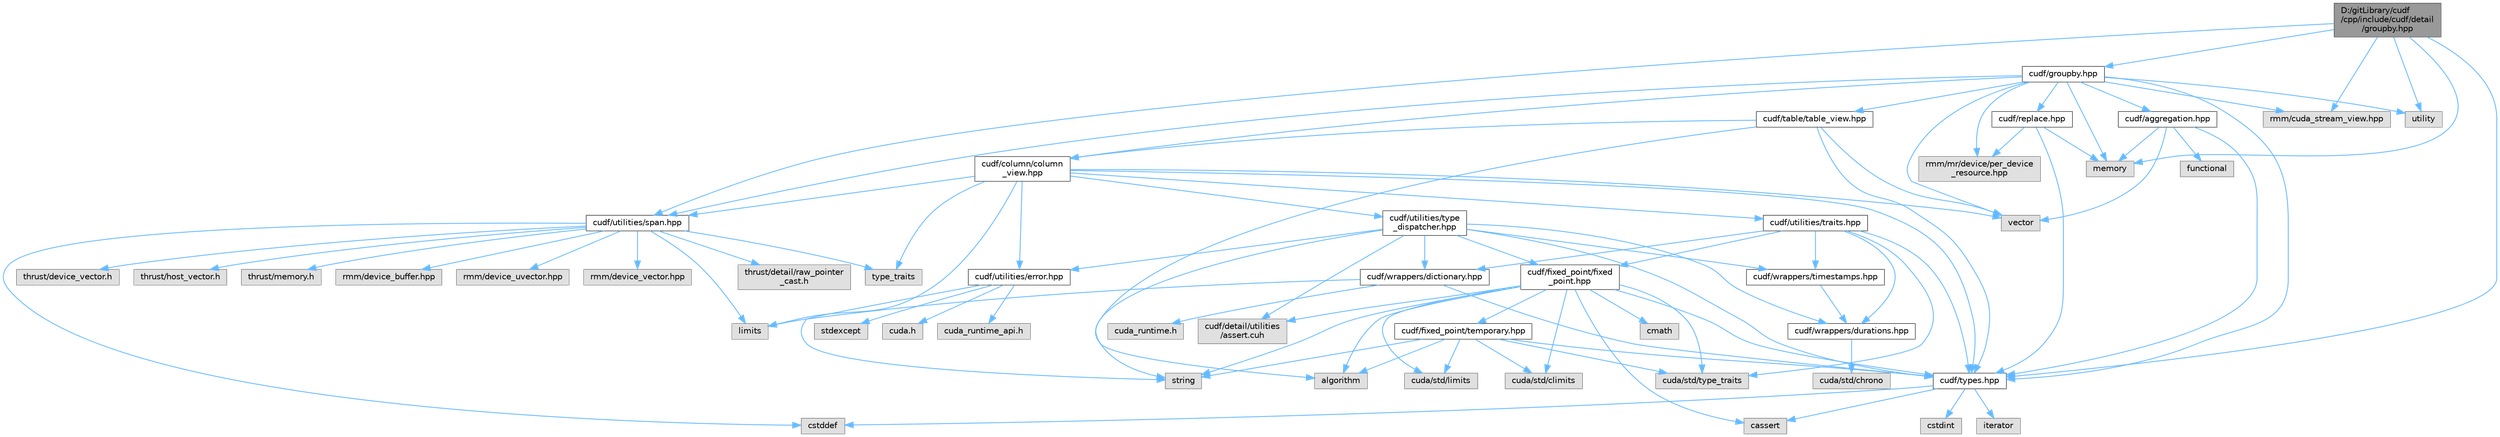 digraph "D:/gitLibrary/cudf/cpp/include/cudf/detail/groupby.hpp"
{
 // LATEX_PDF_SIZE
  bgcolor="transparent";
  edge [fontname=Helvetica,fontsize=10,labelfontname=Helvetica,labelfontsize=10];
  node [fontname=Helvetica,fontsize=10,shape=box,height=0.2,width=0.4];
  Node1 [id="Node000001",label="D:/gitLibrary/cudf\l/cpp/include/cudf/detail\l/groupby.hpp",height=0.2,width=0.4,color="gray40", fillcolor="grey60", style="filled", fontcolor="black",tooltip=" "];
  Node1 -> Node2 [id="edge90_Node000001_Node000002",color="steelblue1",style="solid",tooltip=" "];
  Node2 [id="Node000002",label="cudf/groupby.hpp",height=0.2,width=0.4,color="grey40", fillcolor="white", style="filled",URL="$groupby_8hpp.html",tooltip=" "];
  Node2 -> Node3 [id="edge91_Node000002_Node000003",color="steelblue1",style="solid",tooltip=" "];
  Node3 [id="Node000003",label="cudf/aggregation.hpp",height=0.2,width=0.4,color="grey40", fillcolor="white", style="filled",URL="$aggregation_8hpp.html",tooltip="Representation for specifying desired aggregations from aggregation-based APIs, e...."];
  Node3 -> Node4 [id="edge92_Node000003_Node000004",color="steelblue1",style="solid",tooltip=" "];
  Node4 [id="Node000004",label="cudf/types.hpp",height=0.2,width=0.4,color="grey40", fillcolor="white", style="filled",URL="$types_8hpp.html",tooltip="Type declarations for libcudf."];
  Node4 -> Node5 [id="edge93_Node000004_Node000005",color="steelblue1",style="solid",tooltip=" "];
  Node5 [id="Node000005",label="cassert",height=0.2,width=0.4,color="grey60", fillcolor="#E0E0E0", style="filled",tooltip=" "];
  Node4 -> Node6 [id="edge94_Node000004_Node000006",color="steelblue1",style="solid",tooltip=" "];
  Node6 [id="Node000006",label="cstddef",height=0.2,width=0.4,color="grey60", fillcolor="#E0E0E0", style="filled",tooltip=" "];
  Node4 -> Node7 [id="edge95_Node000004_Node000007",color="steelblue1",style="solid",tooltip=" "];
  Node7 [id="Node000007",label="cstdint",height=0.2,width=0.4,color="grey60", fillcolor="#E0E0E0", style="filled",tooltip=" "];
  Node4 -> Node8 [id="edge96_Node000004_Node000008",color="steelblue1",style="solid",tooltip=" "];
  Node8 [id="Node000008",label="iterator",height=0.2,width=0.4,color="grey60", fillcolor="#E0E0E0", style="filled",tooltip=" "];
  Node3 -> Node9 [id="edge97_Node000003_Node000009",color="steelblue1",style="solid",tooltip=" "];
  Node9 [id="Node000009",label="functional",height=0.2,width=0.4,color="grey60", fillcolor="#E0E0E0", style="filled",tooltip=" "];
  Node3 -> Node10 [id="edge98_Node000003_Node000010",color="steelblue1",style="solid",tooltip=" "];
  Node10 [id="Node000010",label="memory",height=0.2,width=0.4,color="grey60", fillcolor="#E0E0E0", style="filled",tooltip=" "];
  Node3 -> Node11 [id="edge99_Node000003_Node000011",color="steelblue1",style="solid",tooltip=" "];
  Node11 [id="Node000011",label="vector",height=0.2,width=0.4,color="grey60", fillcolor="#E0E0E0", style="filled",tooltip=" "];
  Node2 -> Node12 [id="edge100_Node000002_Node000012",color="steelblue1",style="solid",tooltip=" "];
  Node12 [id="Node000012",label="cudf/column/column\l_view.hpp",height=0.2,width=0.4,color="grey40", fillcolor="white", style="filled",URL="$column__view_8hpp.html",tooltip="column view class definitions"];
  Node12 -> Node4 [id="edge101_Node000012_Node000004",color="steelblue1",style="solid",tooltip=" "];
  Node12 -> Node13 [id="edge102_Node000012_Node000013",color="steelblue1",style="solid",tooltip=" "];
  Node13 [id="Node000013",label="cudf/utilities/error.hpp",height=0.2,width=0.4,color="grey40", fillcolor="white", style="filled",URL="$error_8hpp.html",tooltip=" "];
  Node13 -> Node14 [id="edge103_Node000013_Node000014",color="steelblue1",style="solid",tooltip=" "];
  Node14 [id="Node000014",label="cuda.h",height=0.2,width=0.4,color="grey60", fillcolor="#E0E0E0", style="filled",tooltip=" "];
  Node13 -> Node15 [id="edge104_Node000013_Node000015",color="steelblue1",style="solid",tooltip=" "];
  Node15 [id="Node000015",label="cuda_runtime_api.h",height=0.2,width=0.4,color="grey60", fillcolor="#E0E0E0", style="filled",tooltip=" "];
  Node13 -> Node16 [id="edge105_Node000013_Node000016",color="steelblue1",style="solid",tooltip=" "];
  Node16 [id="Node000016",label="stdexcept",height=0.2,width=0.4,color="grey60", fillcolor="#E0E0E0", style="filled",tooltip=" "];
  Node13 -> Node17 [id="edge106_Node000013_Node000017",color="steelblue1",style="solid",tooltip=" "];
  Node17 [id="Node000017",label="string",height=0.2,width=0.4,color="grey60", fillcolor="#E0E0E0", style="filled",tooltip=" "];
  Node12 -> Node18 [id="edge107_Node000012_Node000018",color="steelblue1",style="solid",tooltip=" "];
  Node18 [id="Node000018",label="cudf/utilities/span.hpp",height=0.2,width=0.4,color="grey40", fillcolor="white", style="filled",URL="$span_8hpp.html",tooltip=" "];
  Node18 -> Node19 [id="edge108_Node000018_Node000019",color="steelblue1",style="solid",tooltip=" "];
  Node19 [id="Node000019",label="rmm/device_buffer.hpp",height=0.2,width=0.4,color="grey60", fillcolor="#E0E0E0", style="filled",tooltip=" "];
  Node18 -> Node20 [id="edge109_Node000018_Node000020",color="steelblue1",style="solid",tooltip=" "];
  Node20 [id="Node000020",label="rmm/device_uvector.hpp",height=0.2,width=0.4,color="grey60", fillcolor="#E0E0E0", style="filled",tooltip=" "];
  Node18 -> Node21 [id="edge110_Node000018_Node000021",color="steelblue1",style="solid",tooltip=" "];
  Node21 [id="Node000021",label="rmm/device_vector.hpp",height=0.2,width=0.4,color="grey60", fillcolor="#E0E0E0", style="filled",tooltip=" "];
  Node18 -> Node22 [id="edge111_Node000018_Node000022",color="steelblue1",style="solid",tooltip=" "];
  Node22 [id="Node000022",label="thrust/detail/raw_pointer\l_cast.h",height=0.2,width=0.4,color="grey60", fillcolor="#E0E0E0", style="filled",tooltip=" "];
  Node18 -> Node23 [id="edge112_Node000018_Node000023",color="steelblue1",style="solid",tooltip=" "];
  Node23 [id="Node000023",label="thrust/device_vector.h",height=0.2,width=0.4,color="grey60", fillcolor="#E0E0E0", style="filled",tooltip=" "];
  Node18 -> Node24 [id="edge113_Node000018_Node000024",color="steelblue1",style="solid",tooltip=" "];
  Node24 [id="Node000024",label="thrust/host_vector.h",height=0.2,width=0.4,color="grey60", fillcolor="#E0E0E0", style="filled",tooltip=" "];
  Node18 -> Node25 [id="edge114_Node000018_Node000025",color="steelblue1",style="solid",tooltip=" "];
  Node25 [id="Node000025",label="thrust/memory.h",height=0.2,width=0.4,color="grey60", fillcolor="#E0E0E0", style="filled",tooltip=" "];
  Node18 -> Node6 [id="edge115_Node000018_Node000006",color="steelblue1",style="solid",tooltip=" "];
  Node18 -> Node26 [id="edge116_Node000018_Node000026",color="steelblue1",style="solid",tooltip=" "];
  Node26 [id="Node000026",label="limits",height=0.2,width=0.4,color="grey60", fillcolor="#E0E0E0", style="filled",tooltip=" "];
  Node18 -> Node27 [id="edge117_Node000018_Node000027",color="steelblue1",style="solid",tooltip=" "];
  Node27 [id="Node000027",label="type_traits",height=0.2,width=0.4,color="grey60", fillcolor="#E0E0E0", style="filled",tooltip=" "];
  Node12 -> Node28 [id="edge118_Node000012_Node000028",color="steelblue1",style="solid",tooltip=" "];
  Node28 [id="Node000028",label="cudf/utilities/traits.hpp",height=0.2,width=0.4,color="grey40", fillcolor="white", style="filled",URL="$traits_8hpp.html",tooltip=" "];
  Node28 -> Node29 [id="edge119_Node000028_Node000029",color="steelblue1",style="solid",tooltip=" "];
  Node29 [id="Node000029",label="cudf/fixed_point/fixed\l_point.hpp",height=0.2,width=0.4,color="grey40", fillcolor="white", style="filled",URL="$fixed__point_8hpp.html",tooltip="Class definition for fixed point data type"];
  Node29 -> Node30 [id="edge120_Node000029_Node000030",color="steelblue1",style="solid",tooltip=" "];
  Node30 [id="Node000030",label="cudf/detail/utilities\l/assert.cuh",height=0.2,width=0.4,color="grey60", fillcolor="#E0E0E0", style="filled",tooltip=" "];
  Node29 -> Node31 [id="edge121_Node000029_Node000031",color="steelblue1",style="solid",tooltip=" "];
  Node31 [id="Node000031",label="cudf/fixed_point/temporary.hpp",height=0.2,width=0.4,color="grey40", fillcolor="white", style="filled",URL="$temporary_8hpp.html",tooltip=" "];
  Node31 -> Node4 [id="edge122_Node000031_Node000004",color="steelblue1",style="solid",tooltip=" "];
  Node31 -> Node32 [id="edge123_Node000031_Node000032",color="steelblue1",style="solid",tooltip=" "];
  Node32 [id="Node000032",label="cuda/std/climits",height=0.2,width=0.4,color="grey60", fillcolor="#E0E0E0", style="filled",tooltip=" "];
  Node31 -> Node33 [id="edge124_Node000031_Node000033",color="steelblue1",style="solid",tooltip=" "];
  Node33 [id="Node000033",label="cuda/std/limits",height=0.2,width=0.4,color="grey60", fillcolor="#E0E0E0", style="filled",tooltip=" "];
  Node31 -> Node34 [id="edge125_Node000031_Node000034",color="steelblue1",style="solid",tooltip=" "];
  Node34 [id="Node000034",label="cuda/std/type_traits",height=0.2,width=0.4,color="grey60", fillcolor="#E0E0E0", style="filled",tooltip=" "];
  Node31 -> Node35 [id="edge126_Node000031_Node000035",color="steelblue1",style="solid",tooltip=" "];
  Node35 [id="Node000035",label="algorithm",height=0.2,width=0.4,color="grey60", fillcolor="#E0E0E0", style="filled",tooltip=" "];
  Node31 -> Node17 [id="edge127_Node000031_Node000017",color="steelblue1",style="solid",tooltip=" "];
  Node29 -> Node4 [id="edge128_Node000029_Node000004",color="steelblue1",style="solid",tooltip=" "];
  Node29 -> Node32 [id="edge129_Node000029_Node000032",color="steelblue1",style="solid",tooltip=" "];
  Node29 -> Node33 [id="edge130_Node000029_Node000033",color="steelblue1",style="solid",tooltip=" "];
  Node29 -> Node34 [id="edge131_Node000029_Node000034",color="steelblue1",style="solid",tooltip=" "];
  Node29 -> Node35 [id="edge132_Node000029_Node000035",color="steelblue1",style="solid",tooltip=" "];
  Node29 -> Node5 [id="edge133_Node000029_Node000005",color="steelblue1",style="solid",tooltip=" "];
  Node29 -> Node36 [id="edge134_Node000029_Node000036",color="steelblue1",style="solid",tooltip=" "];
  Node36 [id="Node000036",label="cmath",height=0.2,width=0.4,color="grey60", fillcolor="#E0E0E0", style="filled",tooltip=" "];
  Node29 -> Node17 [id="edge135_Node000029_Node000017",color="steelblue1",style="solid",tooltip=" "];
  Node28 -> Node4 [id="edge136_Node000028_Node000004",color="steelblue1",style="solid",tooltip=" "];
  Node28 -> Node37 [id="edge137_Node000028_Node000037",color="steelblue1",style="solid",tooltip=" "];
  Node37 [id="Node000037",label="cudf/wrappers/dictionary.hpp",height=0.2,width=0.4,color="grey40", fillcolor="white", style="filled",URL="$dictionary_8hpp.html",tooltip="Concrete type definition for dictionary columns."];
  Node37 -> Node38 [id="edge138_Node000037_Node000038",color="steelblue1",style="solid",tooltip=" "];
  Node38 [id="Node000038",label="cuda_runtime.h",height=0.2,width=0.4,color="grey60", fillcolor="#E0E0E0", style="filled",tooltip=" "];
  Node37 -> Node4 [id="edge139_Node000037_Node000004",color="steelblue1",style="solid",tooltip=" "];
  Node37 -> Node26 [id="edge140_Node000037_Node000026",color="steelblue1",style="solid",tooltip=" "];
  Node28 -> Node39 [id="edge141_Node000028_Node000039",color="steelblue1",style="solid",tooltip=" "];
  Node39 [id="Node000039",label="cudf/wrappers/durations.hpp",height=0.2,width=0.4,color="grey40", fillcolor="white", style="filled",URL="$durations_8hpp.html",tooltip="Concrete type definitions for int32_t and int64_t durations in varying resolutions."];
  Node39 -> Node40 [id="edge142_Node000039_Node000040",color="steelblue1",style="solid",tooltip=" "];
  Node40 [id="Node000040",label="cuda/std/chrono",height=0.2,width=0.4,color="grey60", fillcolor="#E0E0E0", style="filled",tooltip=" "];
  Node28 -> Node41 [id="edge143_Node000028_Node000041",color="steelblue1",style="solid",tooltip=" "];
  Node41 [id="Node000041",label="cudf/wrappers/timestamps.hpp",height=0.2,width=0.4,color="grey40", fillcolor="white", style="filled",URL="$timestamps_8hpp.html",tooltip="Concrete type definitions for int32_t and int64_t timestamps in varying resolutions as durations sinc..."];
  Node41 -> Node39 [id="edge144_Node000041_Node000039",color="steelblue1",style="solid",tooltip=" "];
  Node28 -> Node34 [id="edge145_Node000028_Node000034",color="steelblue1",style="solid",tooltip=" "];
  Node12 -> Node42 [id="edge146_Node000012_Node000042",color="steelblue1",style="solid",tooltip=" "];
  Node42 [id="Node000042",label="cudf/utilities/type\l_dispatcher.hpp",height=0.2,width=0.4,color="grey40", fillcolor="white", style="filled",URL="$type__dispatcher_8hpp.html",tooltip="Defines the mapping between cudf::type_id runtime type information and concrete C++ types."];
  Node42 -> Node30 [id="edge147_Node000042_Node000030",color="steelblue1",style="solid",tooltip=" "];
  Node42 -> Node29 [id="edge148_Node000042_Node000029",color="steelblue1",style="solid",tooltip=" "];
  Node42 -> Node4 [id="edge149_Node000042_Node000004",color="steelblue1",style="solid",tooltip=" "];
  Node42 -> Node13 [id="edge150_Node000042_Node000013",color="steelblue1",style="solid",tooltip=" "];
  Node42 -> Node37 [id="edge151_Node000042_Node000037",color="steelblue1",style="solid",tooltip=" "];
  Node42 -> Node39 [id="edge152_Node000042_Node000039",color="steelblue1",style="solid",tooltip=" "];
  Node42 -> Node41 [id="edge153_Node000042_Node000041",color="steelblue1",style="solid",tooltip=" "];
  Node42 -> Node17 [id="edge154_Node000042_Node000017",color="steelblue1",style="solid",tooltip=" "];
  Node12 -> Node26 [id="edge155_Node000012_Node000026",color="steelblue1",style="solid",tooltip=" "];
  Node12 -> Node27 [id="edge156_Node000012_Node000027",color="steelblue1",style="solid",tooltip=" "];
  Node12 -> Node11 [id="edge157_Node000012_Node000011",color="steelblue1",style="solid",tooltip=" "];
  Node2 -> Node43 [id="edge158_Node000002_Node000043",color="steelblue1",style="solid",tooltip=" "];
  Node43 [id="Node000043",label="cudf/replace.hpp",height=0.2,width=0.4,color="grey40", fillcolor="white", style="filled",URL="$replace_8hpp.html",tooltip=" "];
  Node43 -> Node4 [id="edge159_Node000043_Node000004",color="steelblue1",style="solid",tooltip=" "];
  Node43 -> Node44 [id="edge160_Node000043_Node000044",color="steelblue1",style="solid",tooltip=" "];
  Node44 [id="Node000044",label="rmm/mr/device/per_device\l_resource.hpp",height=0.2,width=0.4,color="grey60", fillcolor="#E0E0E0", style="filled",tooltip=" "];
  Node43 -> Node10 [id="edge161_Node000043_Node000010",color="steelblue1",style="solid",tooltip=" "];
  Node2 -> Node45 [id="edge162_Node000002_Node000045",color="steelblue1",style="solid",tooltip=" "];
  Node45 [id="Node000045",label="cudf/table/table_view.hpp",height=0.2,width=0.4,color="grey40", fillcolor="white", style="filled",URL="$table__view_8hpp.html",tooltip="Class definitions for (mutable)_table_view"];
  Node45 -> Node12 [id="edge163_Node000045_Node000012",color="steelblue1",style="solid",tooltip=" "];
  Node45 -> Node4 [id="edge164_Node000045_Node000004",color="steelblue1",style="solid",tooltip=" "];
  Node45 -> Node35 [id="edge165_Node000045_Node000035",color="steelblue1",style="solid",tooltip=" "];
  Node45 -> Node11 [id="edge166_Node000045_Node000011",color="steelblue1",style="solid",tooltip=" "];
  Node2 -> Node4 [id="edge167_Node000002_Node000004",color="steelblue1",style="solid",tooltip=" "];
  Node2 -> Node18 [id="edge168_Node000002_Node000018",color="steelblue1",style="solid",tooltip=" "];
  Node2 -> Node46 [id="edge169_Node000002_Node000046",color="steelblue1",style="solid",tooltip=" "];
  Node46 [id="Node000046",label="rmm/cuda_stream_view.hpp",height=0.2,width=0.4,color="grey60", fillcolor="#E0E0E0", style="filled",tooltip=" "];
  Node2 -> Node44 [id="edge170_Node000002_Node000044",color="steelblue1",style="solid",tooltip=" "];
  Node2 -> Node10 [id="edge171_Node000002_Node000010",color="steelblue1",style="solid",tooltip=" "];
  Node2 -> Node47 [id="edge172_Node000002_Node000047",color="steelblue1",style="solid",tooltip=" "];
  Node47 [id="Node000047",label="utility",height=0.2,width=0.4,color="grey60", fillcolor="#E0E0E0", style="filled",tooltip=" "];
  Node2 -> Node11 [id="edge173_Node000002_Node000011",color="steelblue1",style="solid",tooltip=" "];
  Node1 -> Node4 [id="edge174_Node000001_Node000004",color="steelblue1",style="solid",tooltip=" "];
  Node1 -> Node18 [id="edge175_Node000001_Node000018",color="steelblue1",style="solid",tooltip=" "];
  Node1 -> Node46 [id="edge176_Node000001_Node000046",color="steelblue1",style="solid",tooltip=" "];
  Node1 -> Node10 [id="edge177_Node000001_Node000010",color="steelblue1",style="solid",tooltip=" "];
  Node1 -> Node47 [id="edge178_Node000001_Node000047",color="steelblue1",style="solid",tooltip=" "];
}

